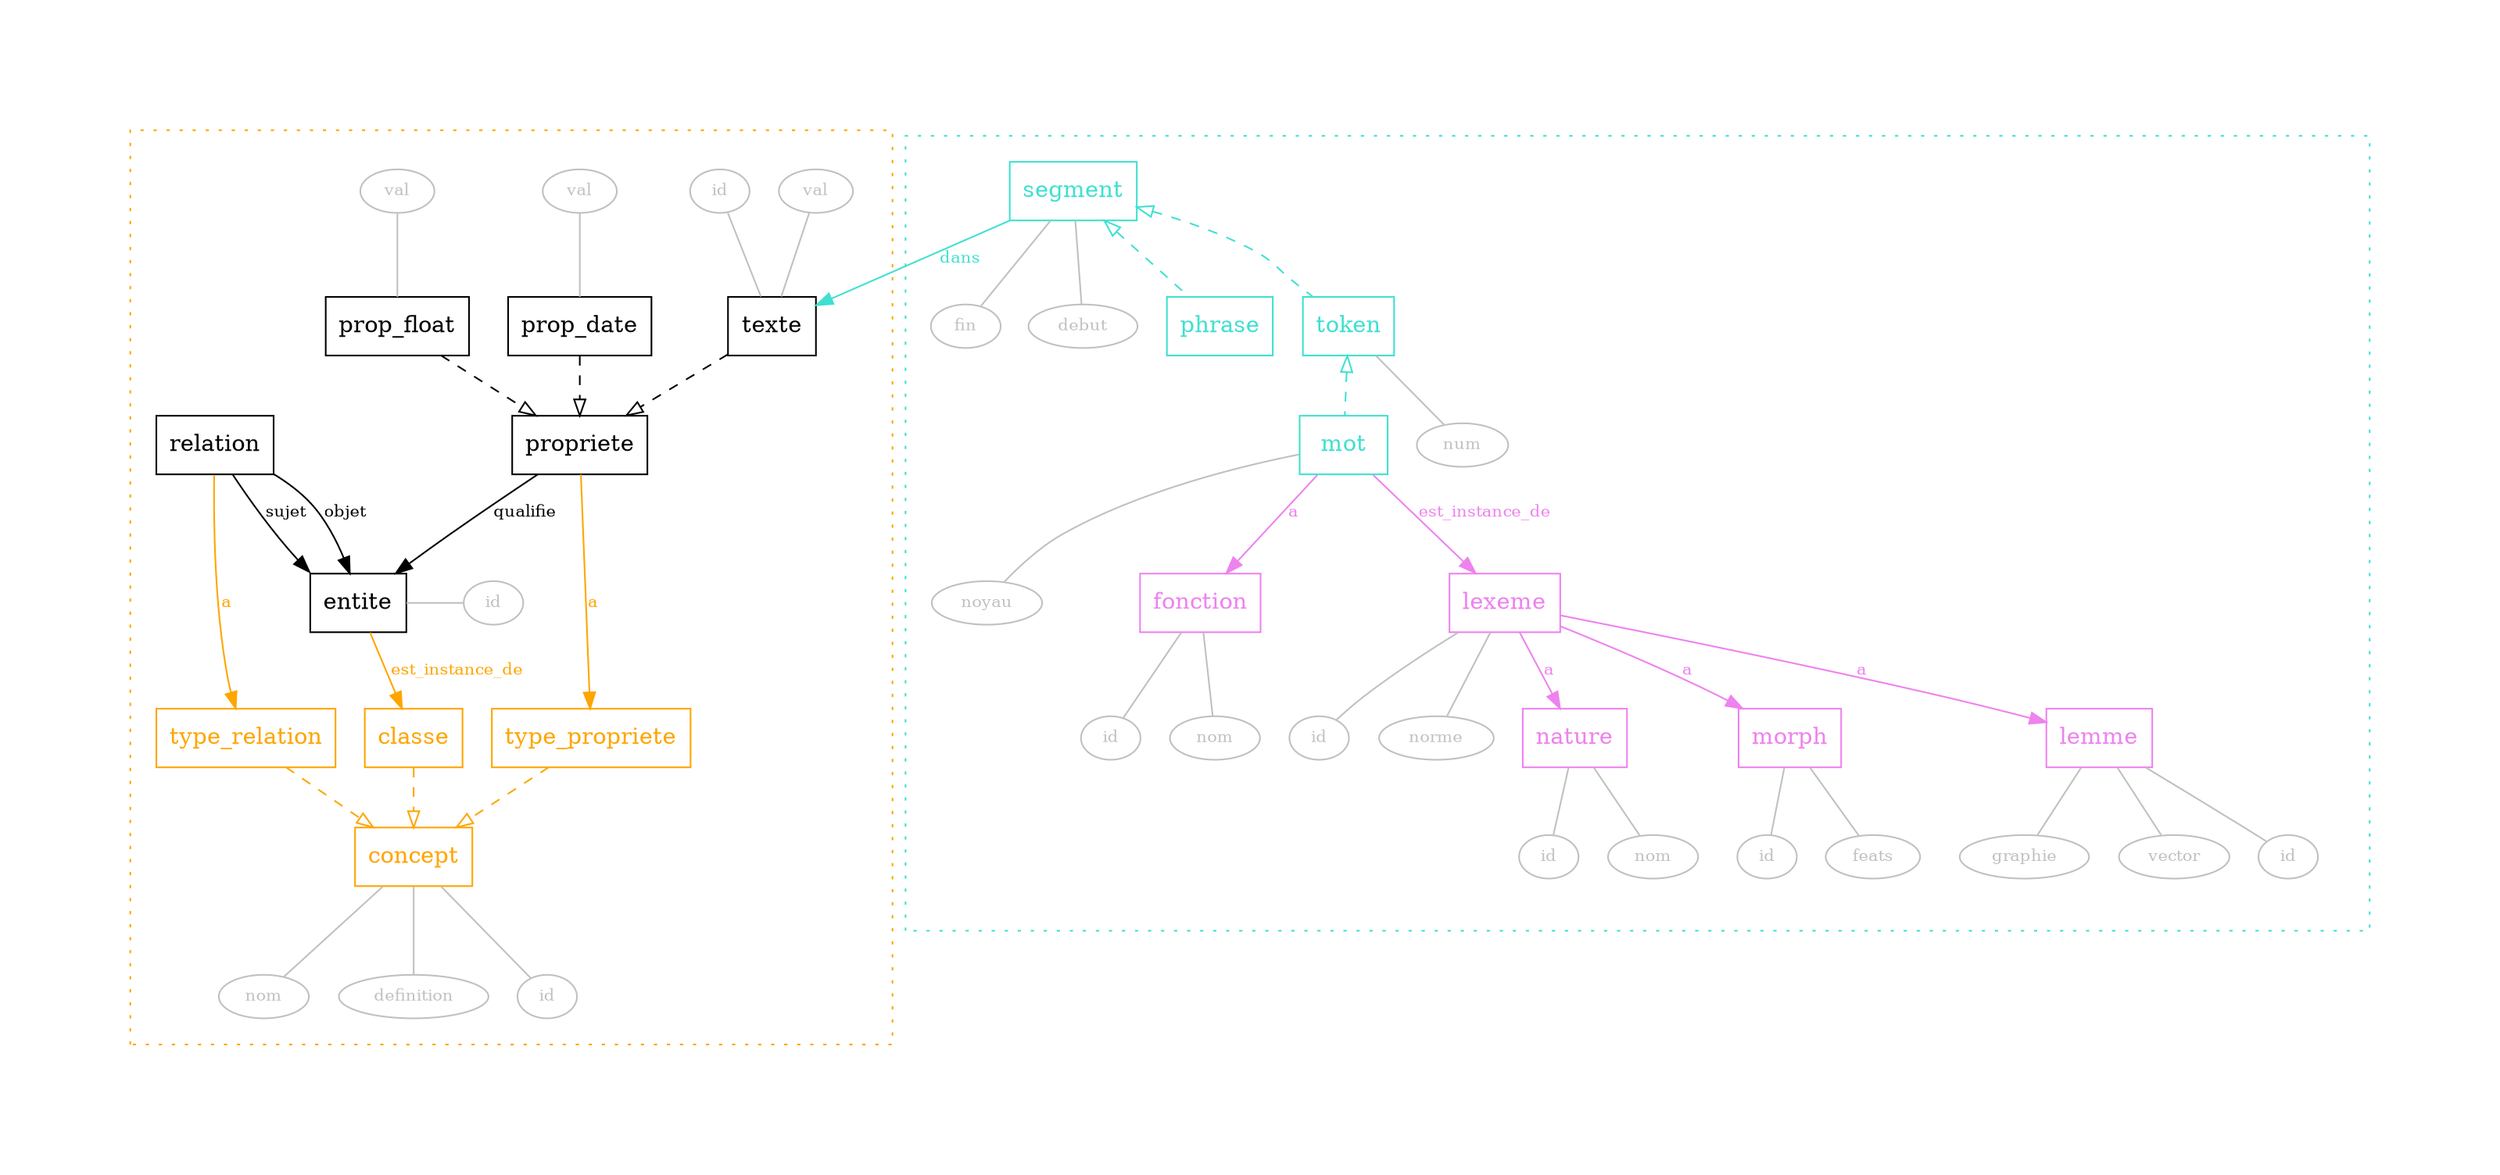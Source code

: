 digraph {
    pad=1

    subgraph cluster_eav {
        style=dotted
        color=orange

        subgraph cluster_onto {
            color=none
            style=dotted

            concept [color=orange fontcolor=orange shape=box]
            type_propriete [shape=box color=orange fontcolor=orange]
            type_relation [shape=box color=orange fontcolor=orange]
            classe [shape=box color=orange fontcolor=orange]

            concept_nom [label=nom fontsize=10 width=0.2 height=0.2 color=grey fontcolor=grey]
            concept_definition [label=definition fontsize=10 width=0.2 height=0.2 color=grey fontcolor=grey]
            concept_id [label=id fontsize=10 width=0.2 height=0.2 color=grey fontcolor=grey]

            type_relation -> concept [style=dashed arrowhead=empty color=orange]
            type_propriete -> concept [style=dashed arrowhead=empty color=orange]
            classe -> concept [style=dashed arrowhead=empty color=orange]

            concept -> concept_nom [dir=none color=grey]
            concept -> concept_definition [dir=none color=grey]
            concept -> concept_id [dir=none color=grey]
        }


        subgraph cluster_propriete {
            style=dotted
            color=none
            propriete [shape=box color=black fontcolor=black]

            subgraph cluster_texte {
                style=dotted
                color=none
                texte [shape=box color=black fontcolor=black]
                texte_val [label=val width=0.2 height=0.2 fontsize=10 color=grey fontcolor=grey]
                texte_id [label=id width=0.2 height=0.2 fontsize=10 color=grey fontcolor=grey]
                texte_val -> texte [color=grey dir=none]
                texte_id -> texte [color=grey dir=none]
            }

            subgraph cluster_date {
                style=dotted
                color=none
                prop_date [shape=box color=black fontcolor=black]
                prop_date_val [label=val width=0.2 height=0.2 fontsize=10 color=grey fontcolor=grey]
                prop_date_val -> prop_date [color=grey dir=none]
            }

            subgraph cluster_float {
                style=dotted
                color=none
                prop_float [shape=box color=black fontcolor=black]
                prop_float_val [label=val width=0.2 height=0.2 fontsize=10 color=grey fontcolor=grey]

                {rank=same; prop_date; prop_float; texte}
                prop_float_val -> prop_float [color=grey dir=none]
            }
            prop_date -> propriete [style=dashed arrowhead=empty color=black]
            texte -> propriete [style=dashed arrowhead=empty color=black]
            prop_float -> propriete [style=dashed arrowhead=empty color=black]
        }

        subgraph cluster_entity_relation {
            style=dotted
            color=none
            relation [shape=box color=black fontcolor=black]

            subgraph cluster_ent {
                entite [shape=box color=black fontcolor=black]
                entite_id [label=id fontsize=10 width=0.2 height=0.2 color=grey fontcolor=grey]
                entite -> entite_id [dir=none color=grey]
            }

            relation -> entite:nw [label=sujet color=black fontcolor=black fontsize=10]
            relation -> entite [label=objet color=black fontcolor=black fontsize=10]
        }

        {rank=same; entite; entite_id}
        entite -> classe [label=est_instance_de color=orange fontcolor=orange fontsize=10]
        relation -> type_relation [label=a color=orange fontcolor=orange fontsize=10]
        propriete -> type_propriete [label=a color=orange fontcolor=orange fontsize=10]
        propriete -> entite [label=qualifie color=black fontcolor=black fontsize=10]
    }


    subgraph cluster_nlp {
        color=turquoise
        style=dotted

        phrase [shape=box color=turquoise fontcolor=turquoise]

        // phrase -> segment [style=dashed color=turquoise arrowhead=empty]
        segment -> phrase [style=dashed dir=back color=turquoise arrowhead=empty arrowtail=empty]

        subgraph cluster_seg {
            color=none
            segment [shape=box color=turquoise fontcolor=turquoise]
            segment -> texte [label=dans color=turquoise fontcolor=turquoise fontsize=10]
            segment_debut [label=debut fontsize=10 width=0.2 height=0.2 color=grey fontcolor=grey]
            segment_fin [label=fin fontsize=10 width=0.2 height=0.2 color=grey fontcolor=grey]
            segment -> segment_fin [dir=none color=grey]
            segment -> segment_debut [dir=none color=grey]
        }

        subgraph cluster_token {
            color=none
            token [shape=box color=turquoise fontcolor=turquoise]
            token_num [label=num fontsize=10 width=0.2 height=0.2 color=grey fontcolor=grey]
            token -> token_num [dir=none color=grey]
            token -> mot [style=dashed dir=back color=turquoise arrowtail=empty]
            segment -> token [style=dashed dir=back color=turquoise arrowtail=empty]
        }

        subgraph cluster_mot {
            color=none

            mot [shape=box color=turquoise fontcolor=turquoise]

            mot -> fonction [label=a color=violet fontcolor=violet fontsize=10]
            mot_noyau [label=noyau fontsize=10 width=0.2 height=0.2 color=grey fontcolor=grey]
            mot -> mot_noyau [dir=none color=grey]
            mot -> lexeme [label=est_instance_de color=violet fontcolor=violet fontsize=10]

            subgraph cluster_lexeme {
                color=none

                lexeme [shape=box color=violet fontcolor=violet]

                subgraph cluster_nature {
                    nature [shape=box color=violet fontcolor=violet]
                    nature_id [label=id fontsize=10 width=0.2 height=0.2 color=grey fontcolor=grey]
                    nature_nom [label=nom fontsize=10 width=0.2 height=0.2 color=grey fontcolor=grey]
                    nature -> nature_nom [dir=none color=grey]
                    nature -> nature_id [dir=none color=grey]
                }

                subgraph cluster_fonction {
                    fonction [shape=box color=violet fontcolor=violet]
                    fonction_id [label=id fontsize=10 width=0.2 height=0.2 color=grey fontcolor=grey]
                    fonction_nom [label=nom fontsize=10 width=0.2 height=0.2 color=grey fontcolor=grey]
                    fonction -> fonction_id [dir=none color=grey]
                    fonction -> fonction_nom [dir=none color=grey]
                }

                subgraph cluster_morph {
                    morph [shape=box color=violet fontcolor=violet]
                    morph_id [label=id fontsize=10 width=0.2 height=0.2 color=grey fontcolor=grey]
                    morph_feats [label=feats fontsize=10 width=0.2 height=0.2 color=grey fontcolor=grey]
                    morph -> morph_id [dir=none color=grey]
                    morph -> morph_feats [dir=none color=grey]
                }

                subgraph cluster_lemme {
                    lemme [shape=box color=violet fontcolor=violet]
                    lemme_id [label=id fontsize=10 width=0.2 height=0.2 color=grey fontcolor=grey]
                    lemme_graphie [label=graphie fontsize=10 width=0.2 height=0.2 color=grey fontcolor=grey]
                    lemme -> lemme_id [dir=none color=grey]
                    lemme -> lemme_graphie [dir=none color=grey]
                    lemme -> lemme_vec [dir=none color=grey]
                    lemme_vec [label=vector fontsize=10 width=0.2 height=0.2 color=grey fontcolor=grey]
                }

                lexeme -> nature [label=a color=violet fontcolor=violet fontsize=10]
                lexeme -> morph [label=a color=violet fontcolor=violet fontsize=10]
                lexeme -> lemme [label=a color=violet fontcolor=violet fontsize=10]

                lexeme_id [label=id fontsize=10 width=0.2 height=0.2 color=grey fontcolor=grey]
                lexeme_norme [label=norme fontsize=10 width=0.2 height=0.2 color=grey fontcolor=grey]
                lexeme -> lexeme_id [dir=none color=grey]
                lexeme -> lexeme_norme [dir=none color=grey]

            }
        }
    }
}
